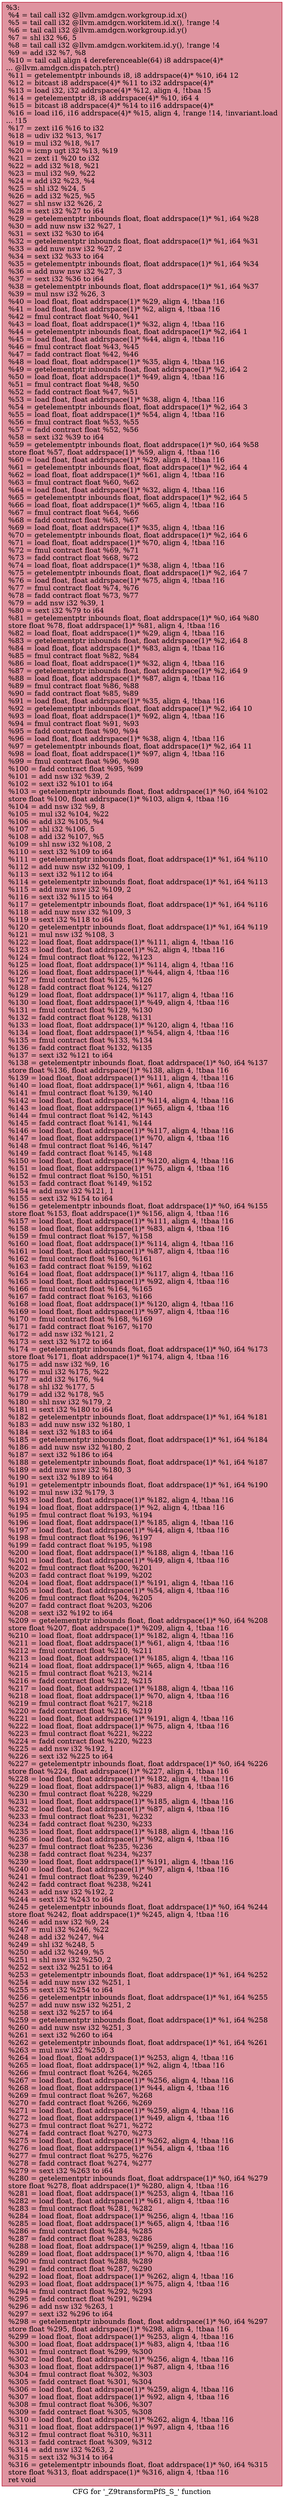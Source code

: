 digraph "CFG for '_Z9transformPfS_S_' function" {
	label="CFG for '_Z9transformPfS_S_' function";

	Node0x6097400 [shape=record,color="#b70d28ff", style=filled, fillcolor="#b70d2870",label="{%3:\l  %4 = tail call i32 @llvm.amdgcn.workgroup.id.x()\l  %5 = tail call i32 @llvm.amdgcn.workitem.id.x(), !range !4\l  %6 = tail call i32 @llvm.amdgcn.workgroup.id.y()\l  %7 = shl i32 %6, 5\l  %8 = tail call i32 @llvm.amdgcn.workitem.id.y(), !range !4\l  %9 = add i32 %7, %8\l  %10 = tail call align 4 dereferenceable(64) i8 addrspace(4)*\l... @llvm.amdgcn.dispatch.ptr()\l  %11 = getelementptr inbounds i8, i8 addrspace(4)* %10, i64 12\l  %12 = bitcast i8 addrspace(4)* %11 to i32 addrspace(4)*\l  %13 = load i32, i32 addrspace(4)* %12, align 4, !tbaa !5\l  %14 = getelementptr i8, i8 addrspace(4)* %10, i64 4\l  %15 = bitcast i8 addrspace(4)* %14 to i16 addrspace(4)*\l  %16 = load i16, i16 addrspace(4)* %15, align 4, !range !14, !invariant.load\l... !15\l  %17 = zext i16 %16 to i32\l  %18 = udiv i32 %13, %17\l  %19 = mul i32 %18, %17\l  %20 = icmp ugt i32 %13, %19\l  %21 = zext i1 %20 to i32\l  %22 = add i32 %18, %21\l  %23 = mul i32 %9, %22\l  %24 = add i32 %23, %4\l  %25 = shl i32 %24, 5\l  %26 = add i32 %25, %5\l  %27 = shl nsw i32 %26, 2\l  %28 = sext i32 %27 to i64\l  %29 = getelementptr inbounds float, float addrspace(1)* %1, i64 %28\l  %30 = add nuw nsw i32 %27, 1\l  %31 = sext i32 %30 to i64\l  %32 = getelementptr inbounds float, float addrspace(1)* %1, i64 %31\l  %33 = add nuw nsw i32 %27, 2\l  %34 = sext i32 %33 to i64\l  %35 = getelementptr inbounds float, float addrspace(1)* %1, i64 %34\l  %36 = add nuw nsw i32 %27, 3\l  %37 = sext i32 %36 to i64\l  %38 = getelementptr inbounds float, float addrspace(1)* %1, i64 %37\l  %39 = mul nsw i32 %26, 3\l  %40 = load float, float addrspace(1)* %29, align 4, !tbaa !16\l  %41 = load float, float addrspace(1)* %2, align 4, !tbaa !16\l  %42 = fmul contract float %40, %41\l  %43 = load float, float addrspace(1)* %32, align 4, !tbaa !16\l  %44 = getelementptr inbounds float, float addrspace(1)* %2, i64 1\l  %45 = load float, float addrspace(1)* %44, align 4, !tbaa !16\l  %46 = fmul contract float %43, %45\l  %47 = fadd contract float %42, %46\l  %48 = load float, float addrspace(1)* %35, align 4, !tbaa !16\l  %49 = getelementptr inbounds float, float addrspace(1)* %2, i64 2\l  %50 = load float, float addrspace(1)* %49, align 4, !tbaa !16\l  %51 = fmul contract float %48, %50\l  %52 = fadd contract float %47, %51\l  %53 = load float, float addrspace(1)* %38, align 4, !tbaa !16\l  %54 = getelementptr inbounds float, float addrspace(1)* %2, i64 3\l  %55 = load float, float addrspace(1)* %54, align 4, !tbaa !16\l  %56 = fmul contract float %53, %55\l  %57 = fadd contract float %52, %56\l  %58 = sext i32 %39 to i64\l  %59 = getelementptr inbounds float, float addrspace(1)* %0, i64 %58\l  store float %57, float addrspace(1)* %59, align 4, !tbaa !16\l  %60 = load float, float addrspace(1)* %29, align 4, !tbaa !16\l  %61 = getelementptr inbounds float, float addrspace(1)* %2, i64 4\l  %62 = load float, float addrspace(1)* %61, align 4, !tbaa !16\l  %63 = fmul contract float %60, %62\l  %64 = load float, float addrspace(1)* %32, align 4, !tbaa !16\l  %65 = getelementptr inbounds float, float addrspace(1)* %2, i64 5\l  %66 = load float, float addrspace(1)* %65, align 4, !tbaa !16\l  %67 = fmul contract float %64, %66\l  %68 = fadd contract float %63, %67\l  %69 = load float, float addrspace(1)* %35, align 4, !tbaa !16\l  %70 = getelementptr inbounds float, float addrspace(1)* %2, i64 6\l  %71 = load float, float addrspace(1)* %70, align 4, !tbaa !16\l  %72 = fmul contract float %69, %71\l  %73 = fadd contract float %68, %72\l  %74 = load float, float addrspace(1)* %38, align 4, !tbaa !16\l  %75 = getelementptr inbounds float, float addrspace(1)* %2, i64 7\l  %76 = load float, float addrspace(1)* %75, align 4, !tbaa !16\l  %77 = fmul contract float %74, %76\l  %78 = fadd contract float %73, %77\l  %79 = add nsw i32 %39, 1\l  %80 = sext i32 %79 to i64\l  %81 = getelementptr inbounds float, float addrspace(1)* %0, i64 %80\l  store float %78, float addrspace(1)* %81, align 4, !tbaa !16\l  %82 = load float, float addrspace(1)* %29, align 4, !tbaa !16\l  %83 = getelementptr inbounds float, float addrspace(1)* %2, i64 8\l  %84 = load float, float addrspace(1)* %83, align 4, !tbaa !16\l  %85 = fmul contract float %82, %84\l  %86 = load float, float addrspace(1)* %32, align 4, !tbaa !16\l  %87 = getelementptr inbounds float, float addrspace(1)* %2, i64 9\l  %88 = load float, float addrspace(1)* %87, align 4, !tbaa !16\l  %89 = fmul contract float %86, %88\l  %90 = fadd contract float %85, %89\l  %91 = load float, float addrspace(1)* %35, align 4, !tbaa !16\l  %92 = getelementptr inbounds float, float addrspace(1)* %2, i64 10\l  %93 = load float, float addrspace(1)* %92, align 4, !tbaa !16\l  %94 = fmul contract float %91, %93\l  %95 = fadd contract float %90, %94\l  %96 = load float, float addrspace(1)* %38, align 4, !tbaa !16\l  %97 = getelementptr inbounds float, float addrspace(1)* %2, i64 11\l  %98 = load float, float addrspace(1)* %97, align 4, !tbaa !16\l  %99 = fmul contract float %96, %98\l  %100 = fadd contract float %95, %99\l  %101 = add nsw i32 %39, 2\l  %102 = sext i32 %101 to i64\l  %103 = getelementptr inbounds float, float addrspace(1)* %0, i64 %102\l  store float %100, float addrspace(1)* %103, align 4, !tbaa !16\l  %104 = add nsw i32 %9, 8\l  %105 = mul i32 %104, %22\l  %106 = add i32 %105, %4\l  %107 = shl i32 %106, 5\l  %108 = add i32 %107, %5\l  %109 = shl nsw i32 %108, 2\l  %110 = sext i32 %109 to i64\l  %111 = getelementptr inbounds float, float addrspace(1)* %1, i64 %110\l  %112 = add nuw nsw i32 %109, 1\l  %113 = sext i32 %112 to i64\l  %114 = getelementptr inbounds float, float addrspace(1)* %1, i64 %113\l  %115 = add nuw nsw i32 %109, 2\l  %116 = sext i32 %115 to i64\l  %117 = getelementptr inbounds float, float addrspace(1)* %1, i64 %116\l  %118 = add nuw nsw i32 %109, 3\l  %119 = sext i32 %118 to i64\l  %120 = getelementptr inbounds float, float addrspace(1)* %1, i64 %119\l  %121 = mul nsw i32 %108, 3\l  %122 = load float, float addrspace(1)* %111, align 4, !tbaa !16\l  %123 = load float, float addrspace(1)* %2, align 4, !tbaa !16\l  %124 = fmul contract float %122, %123\l  %125 = load float, float addrspace(1)* %114, align 4, !tbaa !16\l  %126 = load float, float addrspace(1)* %44, align 4, !tbaa !16\l  %127 = fmul contract float %125, %126\l  %128 = fadd contract float %124, %127\l  %129 = load float, float addrspace(1)* %117, align 4, !tbaa !16\l  %130 = load float, float addrspace(1)* %49, align 4, !tbaa !16\l  %131 = fmul contract float %129, %130\l  %132 = fadd contract float %128, %131\l  %133 = load float, float addrspace(1)* %120, align 4, !tbaa !16\l  %134 = load float, float addrspace(1)* %54, align 4, !tbaa !16\l  %135 = fmul contract float %133, %134\l  %136 = fadd contract float %132, %135\l  %137 = sext i32 %121 to i64\l  %138 = getelementptr inbounds float, float addrspace(1)* %0, i64 %137\l  store float %136, float addrspace(1)* %138, align 4, !tbaa !16\l  %139 = load float, float addrspace(1)* %111, align 4, !tbaa !16\l  %140 = load float, float addrspace(1)* %61, align 4, !tbaa !16\l  %141 = fmul contract float %139, %140\l  %142 = load float, float addrspace(1)* %114, align 4, !tbaa !16\l  %143 = load float, float addrspace(1)* %65, align 4, !tbaa !16\l  %144 = fmul contract float %142, %143\l  %145 = fadd contract float %141, %144\l  %146 = load float, float addrspace(1)* %117, align 4, !tbaa !16\l  %147 = load float, float addrspace(1)* %70, align 4, !tbaa !16\l  %148 = fmul contract float %146, %147\l  %149 = fadd contract float %145, %148\l  %150 = load float, float addrspace(1)* %120, align 4, !tbaa !16\l  %151 = load float, float addrspace(1)* %75, align 4, !tbaa !16\l  %152 = fmul contract float %150, %151\l  %153 = fadd contract float %149, %152\l  %154 = add nsw i32 %121, 1\l  %155 = sext i32 %154 to i64\l  %156 = getelementptr inbounds float, float addrspace(1)* %0, i64 %155\l  store float %153, float addrspace(1)* %156, align 4, !tbaa !16\l  %157 = load float, float addrspace(1)* %111, align 4, !tbaa !16\l  %158 = load float, float addrspace(1)* %83, align 4, !tbaa !16\l  %159 = fmul contract float %157, %158\l  %160 = load float, float addrspace(1)* %114, align 4, !tbaa !16\l  %161 = load float, float addrspace(1)* %87, align 4, !tbaa !16\l  %162 = fmul contract float %160, %161\l  %163 = fadd contract float %159, %162\l  %164 = load float, float addrspace(1)* %117, align 4, !tbaa !16\l  %165 = load float, float addrspace(1)* %92, align 4, !tbaa !16\l  %166 = fmul contract float %164, %165\l  %167 = fadd contract float %163, %166\l  %168 = load float, float addrspace(1)* %120, align 4, !tbaa !16\l  %169 = load float, float addrspace(1)* %97, align 4, !tbaa !16\l  %170 = fmul contract float %168, %169\l  %171 = fadd contract float %167, %170\l  %172 = add nsw i32 %121, 2\l  %173 = sext i32 %172 to i64\l  %174 = getelementptr inbounds float, float addrspace(1)* %0, i64 %173\l  store float %171, float addrspace(1)* %174, align 4, !tbaa !16\l  %175 = add nsw i32 %9, 16\l  %176 = mul i32 %175, %22\l  %177 = add i32 %176, %4\l  %178 = shl i32 %177, 5\l  %179 = add i32 %178, %5\l  %180 = shl nsw i32 %179, 2\l  %181 = sext i32 %180 to i64\l  %182 = getelementptr inbounds float, float addrspace(1)* %1, i64 %181\l  %183 = add nuw nsw i32 %180, 1\l  %184 = sext i32 %183 to i64\l  %185 = getelementptr inbounds float, float addrspace(1)* %1, i64 %184\l  %186 = add nuw nsw i32 %180, 2\l  %187 = sext i32 %186 to i64\l  %188 = getelementptr inbounds float, float addrspace(1)* %1, i64 %187\l  %189 = add nuw nsw i32 %180, 3\l  %190 = sext i32 %189 to i64\l  %191 = getelementptr inbounds float, float addrspace(1)* %1, i64 %190\l  %192 = mul nsw i32 %179, 3\l  %193 = load float, float addrspace(1)* %182, align 4, !tbaa !16\l  %194 = load float, float addrspace(1)* %2, align 4, !tbaa !16\l  %195 = fmul contract float %193, %194\l  %196 = load float, float addrspace(1)* %185, align 4, !tbaa !16\l  %197 = load float, float addrspace(1)* %44, align 4, !tbaa !16\l  %198 = fmul contract float %196, %197\l  %199 = fadd contract float %195, %198\l  %200 = load float, float addrspace(1)* %188, align 4, !tbaa !16\l  %201 = load float, float addrspace(1)* %49, align 4, !tbaa !16\l  %202 = fmul contract float %200, %201\l  %203 = fadd contract float %199, %202\l  %204 = load float, float addrspace(1)* %191, align 4, !tbaa !16\l  %205 = load float, float addrspace(1)* %54, align 4, !tbaa !16\l  %206 = fmul contract float %204, %205\l  %207 = fadd contract float %203, %206\l  %208 = sext i32 %192 to i64\l  %209 = getelementptr inbounds float, float addrspace(1)* %0, i64 %208\l  store float %207, float addrspace(1)* %209, align 4, !tbaa !16\l  %210 = load float, float addrspace(1)* %182, align 4, !tbaa !16\l  %211 = load float, float addrspace(1)* %61, align 4, !tbaa !16\l  %212 = fmul contract float %210, %211\l  %213 = load float, float addrspace(1)* %185, align 4, !tbaa !16\l  %214 = load float, float addrspace(1)* %65, align 4, !tbaa !16\l  %215 = fmul contract float %213, %214\l  %216 = fadd contract float %212, %215\l  %217 = load float, float addrspace(1)* %188, align 4, !tbaa !16\l  %218 = load float, float addrspace(1)* %70, align 4, !tbaa !16\l  %219 = fmul contract float %217, %218\l  %220 = fadd contract float %216, %219\l  %221 = load float, float addrspace(1)* %191, align 4, !tbaa !16\l  %222 = load float, float addrspace(1)* %75, align 4, !tbaa !16\l  %223 = fmul contract float %221, %222\l  %224 = fadd contract float %220, %223\l  %225 = add nsw i32 %192, 1\l  %226 = sext i32 %225 to i64\l  %227 = getelementptr inbounds float, float addrspace(1)* %0, i64 %226\l  store float %224, float addrspace(1)* %227, align 4, !tbaa !16\l  %228 = load float, float addrspace(1)* %182, align 4, !tbaa !16\l  %229 = load float, float addrspace(1)* %83, align 4, !tbaa !16\l  %230 = fmul contract float %228, %229\l  %231 = load float, float addrspace(1)* %185, align 4, !tbaa !16\l  %232 = load float, float addrspace(1)* %87, align 4, !tbaa !16\l  %233 = fmul contract float %231, %232\l  %234 = fadd contract float %230, %233\l  %235 = load float, float addrspace(1)* %188, align 4, !tbaa !16\l  %236 = load float, float addrspace(1)* %92, align 4, !tbaa !16\l  %237 = fmul contract float %235, %236\l  %238 = fadd contract float %234, %237\l  %239 = load float, float addrspace(1)* %191, align 4, !tbaa !16\l  %240 = load float, float addrspace(1)* %97, align 4, !tbaa !16\l  %241 = fmul contract float %239, %240\l  %242 = fadd contract float %238, %241\l  %243 = add nsw i32 %192, 2\l  %244 = sext i32 %243 to i64\l  %245 = getelementptr inbounds float, float addrspace(1)* %0, i64 %244\l  store float %242, float addrspace(1)* %245, align 4, !tbaa !16\l  %246 = add nsw i32 %9, 24\l  %247 = mul i32 %246, %22\l  %248 = add i32 %247, %4\l  %249 = shl i32 %248, 5\l  %250 = add i32 %249, %5\l  %251 = shl nsw i32 %250, 2\l  %252 = sext i32 %251 to i64\l  %253 = getelementptr inbounds float, float addrspace(1)* %1, i64 %252\l  %254 = add nuw nsw i32 %251, 1\l  %255 = sext i32 %254 to i64\l  %256 = getelementptr inbounds float, float addrspace(1)* %1, i64 %255\l  %257 = add nuw nsw i32 %251, 2\l  %258 = sext i32 %257 to i64\l  %259 = getelementptr inbounds float, float addrspace(1)* %1, i64 %258\l  %260 = add nuw nsw i32 %251, 3\l  %261 = sext i32 %260 to i64\l  %262 = getelementptr inbounds float, float addrspace(1)* %1, i64 %261\l  %263 = mul nsw i32 %250, 3\l  %264 = load float, float addrspace(1)* %253, align 4, !tbaa !16\l  %265 = load float, float addrspace(1)* %2, align 4, !tbaa !16\l  %266 = fmul contract float %264, %265\l  %267 = load float, float addrspace(1)* %256, align 4, !tbaa !16\l  %268 = load float, float addrspace(1)* %44, align 4, !tbaa !16\l  %269 = fmul contract float %267, %268\l  %270 = fadd contract float %266, %269\l  %271 = load float, float addrspace(1)* %259, align 4, !tbaa !16\l  %272 = load float, float addrspace(1)* %49, align 4, !tbaa !16\l  %273 = fmul contract float %271, %272\l  %274 = fadd contract float %270, %273\l  %275 = load float, float addrspace(1)* %262, align 4, !tbaa !16\l  %276 = load float, float addrspace(1)* %54, align 4, !tbaa !16\l  %277 = fmul contract float %275, %276\l  %278 = fadd contract float %274, %277\l  %279 = sext i32 %263 to i64\l  %280 = getelementptr inbounds float, float addrspace(1)* %0, i64 %279\l  store float %278, float addrspace(1)* %280, align 4, !tbaa !16\l  %281 = load float, float addrspace(1)* %253, align 4, !tbaa !16\l  %282 = load float, float addrspace(1)* %61, align 4, !tbaa !16\l  %283 = fmul contract float %281, %282\l  %284 = load float, float addrspace(1)* %256, align 4, !tbaa !16\l  %285 = load float, float addrspace(1)* %65, align 4, !tbaa !16\l  %286 = fmul contract float %284, %285\l  %287 = fadd contract float %283, %286\l  %288 = load float, float addrspace(1)* %259, align 4, !tbaa !16\l  %289 = load float, float addrspace(1)* %70, align 4, !tbaa !16\l  %290 = fmul contract float %288, %289\l  %291 = fadd contract float %287, %290\l  %292 = load float, float addrspace(1)* %262, align 4, !tbaa !16\l  %293 = load float, float addrspace(1)* %75, align 4, !tbaa !16\l  %294 = fmul contract float %292, %293\l  %295 = fadd contract float %291, %294\l  %296 = add nsw i32 %263, 1\l  %297 = sext i32 %296 to i64\l  %298 = getelementptr inbounds float, float addrspace(1)* %0, i64 %297\l  store float %295, float addrspace(1)* %298, align 4, !tbaa !16\l  %299 = load float, float addrspace(1)* %253, align 4, !tbaa !16\l  %300 = load float, float addrspace(1)* %83, align 4, !tbaa !16\l  %301 = fmul contract float %299, %300\l  %302 = load float, float addrspace(1)* %256, align 4, !tbaa !16\l  %303 = load float, float addrspace(1)* %87, align 4, !tbaa !16\l  %304 = fmul contract float %302, %303\l  %305 = fadd contract float %301, %304\l  %306 = load float, float addrspace(1)* %259, align 4, !tbaa !16\l  %307 = load float, float addrspace(1)* %92, align 4, !tbaa !16\l  %308 = fmul contract float %306, %307\l  %309 = fadd contract float %305, %308\l  %310 = load float, float addrspace(1)* %262, align 4, !tbaa !16\l  %311 = load float, float addrspace(1)* %97, align 4, !tbaa !16\l  %312 = fmul contract float %310, %311\l  %313 = fadd contract float %309, %312\l  %314 = add nsw i32 %263, 2\l  %315 = sext i32 %314 to i64\l  %316 = getelementptr inbounds float, float addrspace(1)* %0, i64 %315\l  store float %313, float addrspace(1)* %316, align 4, !tbaa !16\l  ret void\l}"];
}
